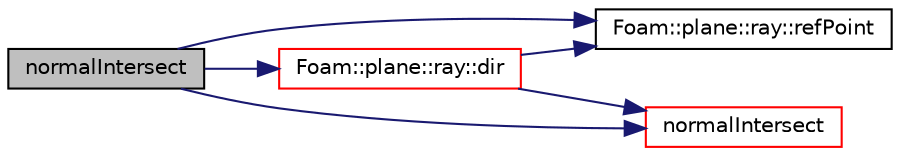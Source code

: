 digraph "normalIntersect"
{
  bgcolor="transparent";
  edge [fontname="Helvetica",fontsize="10",labelfontname="Helvetica",labelfontsize="10"];
  node [fontname="Helvetica",fontsize="10",shape=record];
  rankdir="LR";
  Node1 [label="normalIntersect",height=0.2,width=0.4,color="black", fillcolor="grey75", style="filled", fontcolor="black"];
  Node1 -> Node2 [color="midnightblue",fontsize="10",style="solid",fontname="Helvetica"];
  Node2 [label="Foam::plane::ray::dir",height=0.2,width=0.4,color="red",URL="$a02135.html#a568b640649867daeb0dd333bdfc614b1"];
  Node2 -> Node3 [color="midnightblue",fontsize="10",style="solid",fontname="Helvetica"];
  Node3 [label="Foam::plane::ray::refPoint",height=0.2,width=0.4,color="black",URL="$a02135.html#ad182cb540a9a495641171fbb5fe6aa72"];
  Node2 -> Node4 [color="midnightblue",fontsize="10",style="solid",fontname="Helvetica"];
  Node4 [label="normalIntersect",height=0.2,width=0.4,color="red",URL="$a01901.html#a79325c1b59a852ad033e69f38bf2ceb8",tooltip="Return cut coefficient for plane and line defined by. "];
  Node1 -> Node4 [color="midnightblue",fontsize="10",style="solid",fontname="Helvetica"];
  Node1 -> Node3 [color="midnightblue",fontsize="10",style="solid",fontname="Helvetica"];
}

